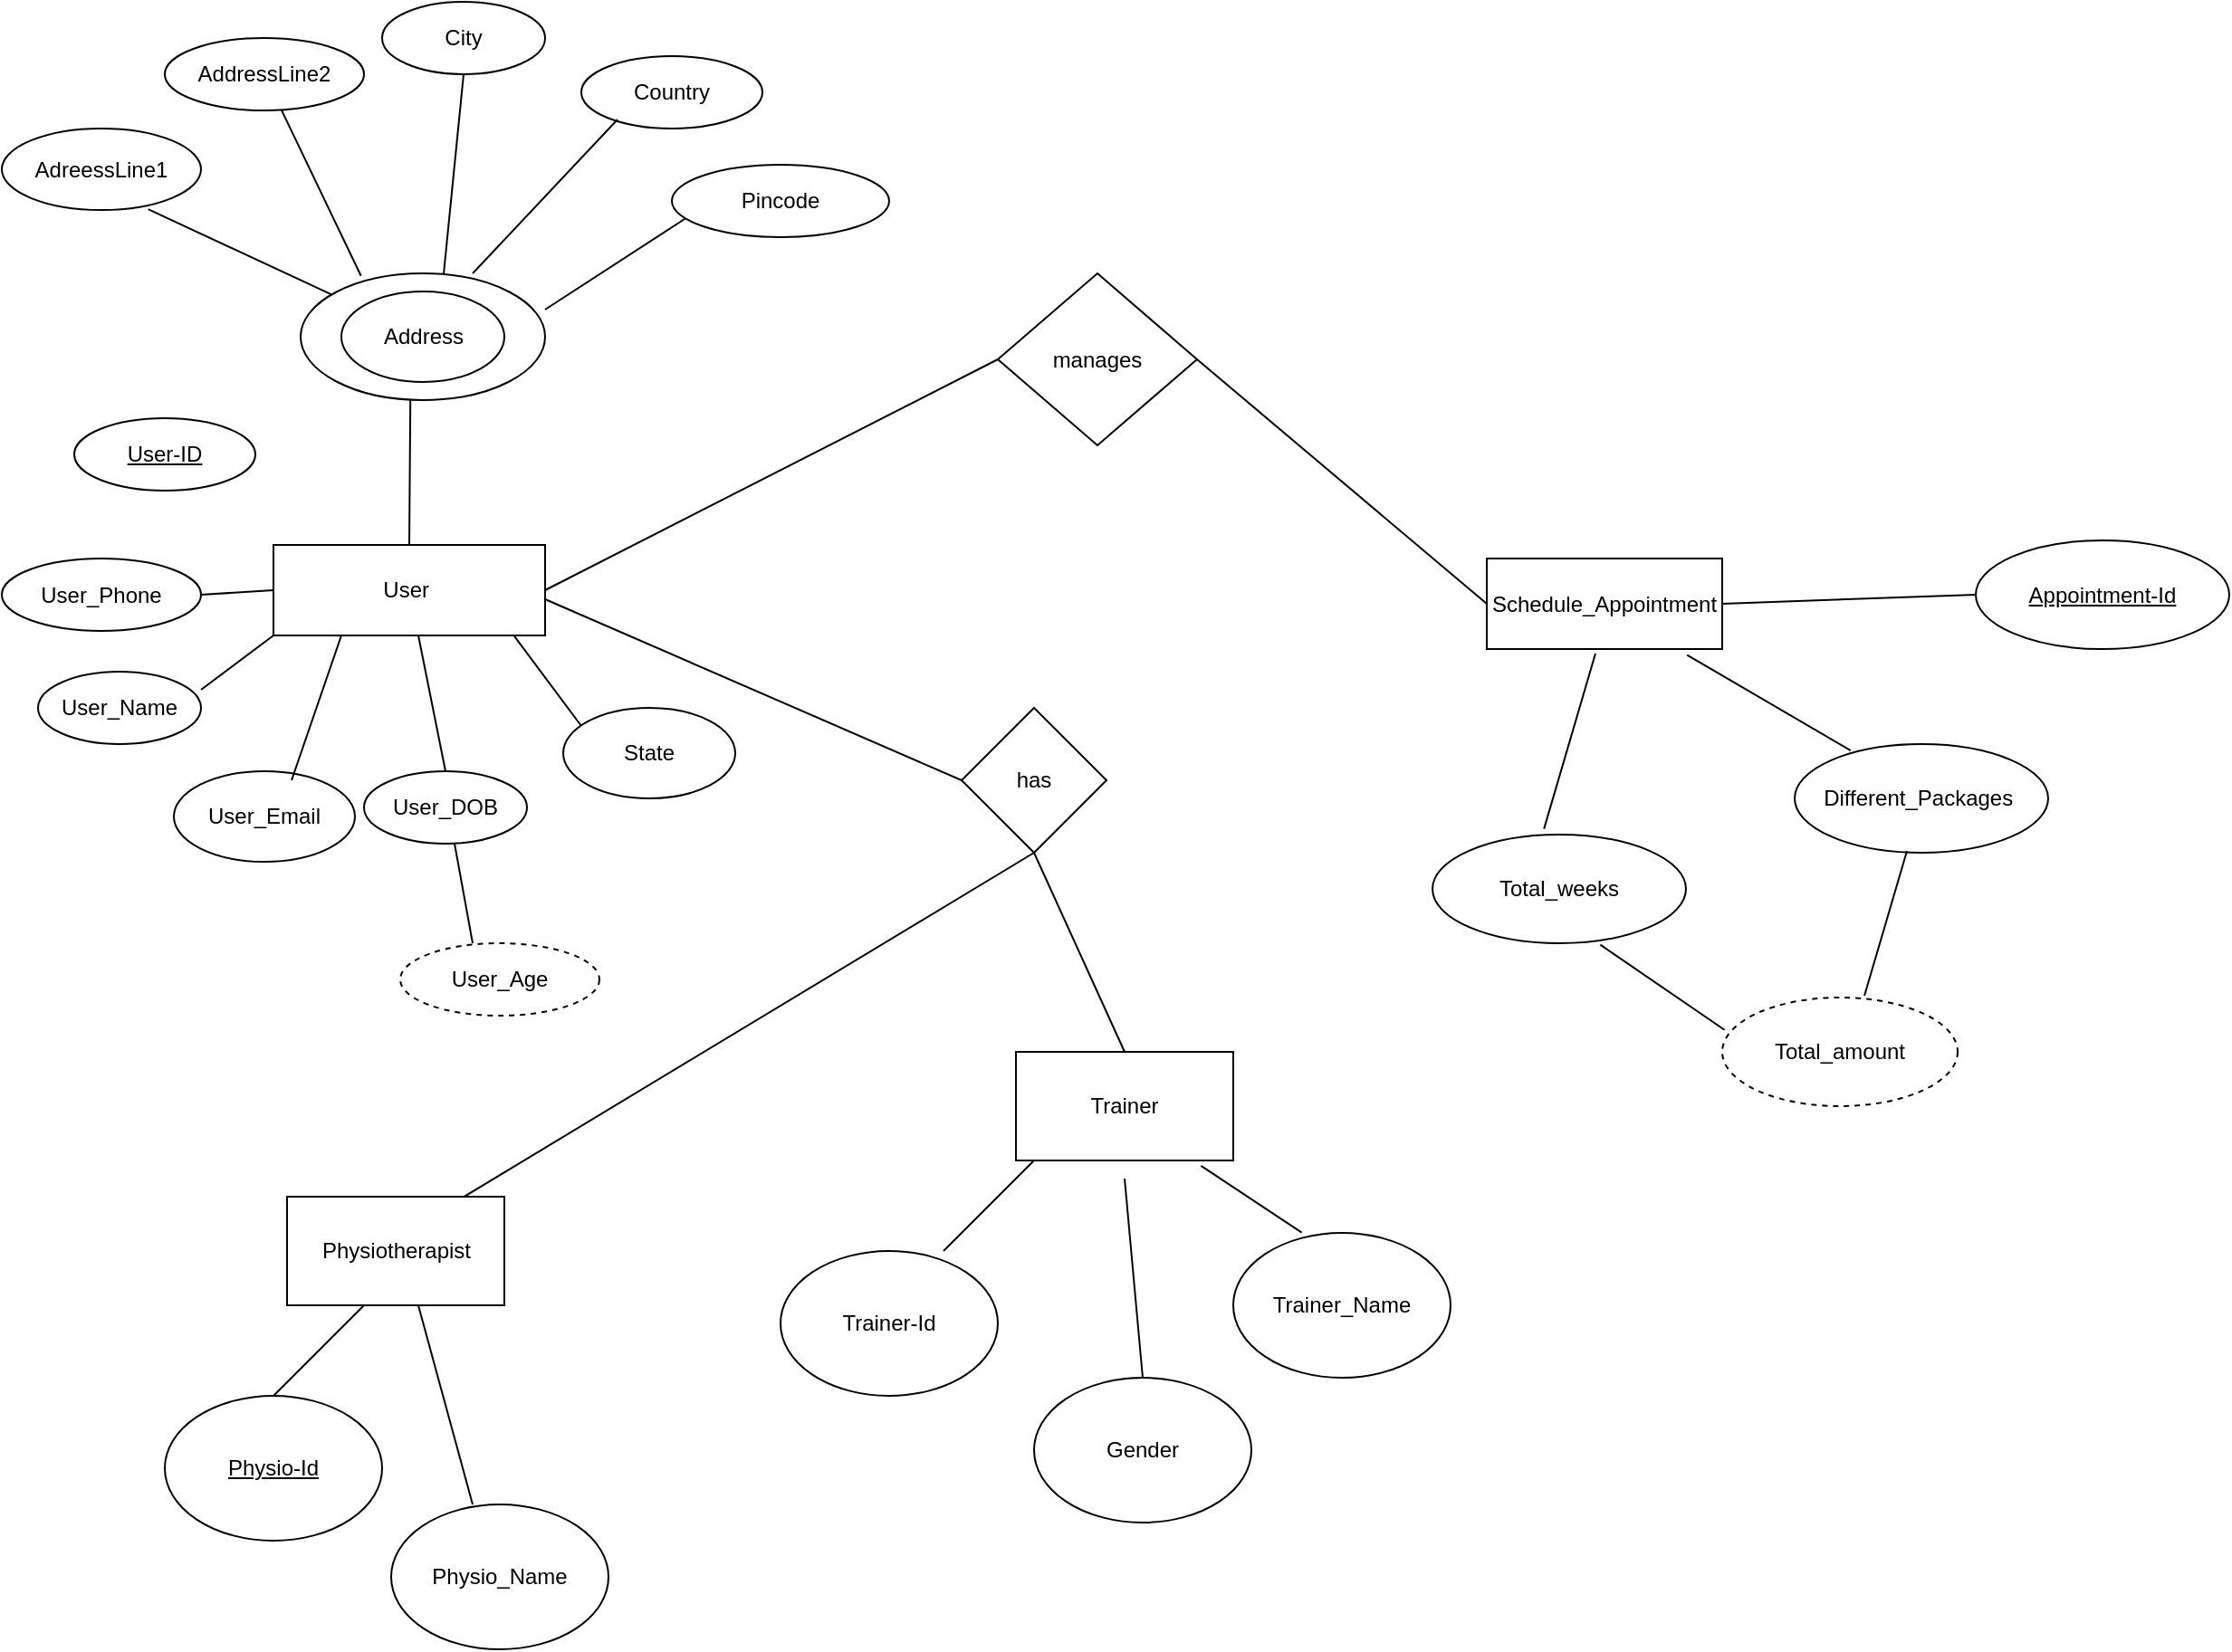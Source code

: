 <mxfile version="14.9.6" type="github">
  <diagram id="R2lEEEUBdFMjLlhIrx00" name="Page-1">
    <mxGraphModel dx="1483" dy="1881" grid="1" gridSize="10" guides="1" tooltips="1" connect="1" arrows="1" fold="1" page="1" pageScale="1" pageWidth="850" pageHeight="1100" math="0" shadow="0" extFonts="Permanent Marker^https://fonts.googleapis.com/css?family=Permanent+Marker">
      <root>
        <mxCell id="0" />
        <mxCell id="1" parent="0" />
        <mxCell id="iCBVlE0uI8_HjlMuSp3D-1" value="User&amp;nbsp;" style="rounded=0;whiteSpace=wrap;html=1;" vertex="1" parent="1">
          <mxGeometry x="180" y="110" width="150" height="50" as="geometry" />
        </mxCell>
        <mxCell id="iCBVlE0uI8_HjlMuSp3D-2" value="Schedule_Appointment" style="rounded=0;whiteSpace=wrap;html=1;" vertex="1" parent="1">
          <mxGeometry x="850" y="117.5" width="130" height="50" as="geometry" />
        </mxCell>
        <mxCell id="iCBVlE0uI8_HjlMuSp3D-3" value="User_Name" style="ellipse;whiteSpace=wrap;html=1;" vertex="1" parent="1">
          <mxGeometry x="50" y="180" width="90" height="40" as="geometry" />
        </mxCell>
        <mxCell id="iCBVlE0uI8_HjlMuSp3D-4" value="User_Email" style="ellipse;whiteSpace=wrap;html=1;" vertex="1" parent="1">
          <mxGeometry x="125" y="235" width="100" height="50" as="geometry" />
        </mxCell>
        <mxCell id="iCBVlE0uI8_HjlMuSp3D-5" value="User_DOB" style="ellipse;whiteSpace=wrap;html=1;" vertex="1" parent="1">
          <mxGeometry x="230" y="235" width="90" height="40" as="geometry" />
        </mxCell>
        <mxCell id="iCBVlE0uI8_HjlMuSp3D-6" value="User_Age" style="ellipse;whiteSpace=wrap;html=1;dashed=1;" vertex="1" parent="1">
          <mxGeometry x="250" y="330" width="110" height="40" as="geometry" />
        </mxCell>
        <mxCell id="iCBVlE0uI8_HjlMuSp3D-7" value="User_Phone" style="ellipse;whiteSpace=wrap;html=1;" vertex="1" parent="1">
          <mxGeometry x="30" y="117.5" width="110" height="40" as="geometry" />
        </mxCell>
        <mxCell id="iCBVlE0uI8_HjlMuSp3D-8" value="AdreessLine1" style="ellipse;whiteSpace=wrap;html=1;" vertex="1" parent="1">
          <mxGeometry x="30" y="-120" width="110" height="45" as="geometry" />
        </mxCell>
        <mxCell id="iCBVlE0uI8_HjlMuSp3D-9" value="AddressLine2" style="ellipse;whiteSpace=wrap;html=1;" vertex="1" parent="1">
          <mxGeometry x="120" y="-170" width="110" height="40" as="geometry" />
        </mxCell>
        <mxCell id="iCBVlE0uI8_HjlMuSp3D-10" value="City" style="ellipse;whiteSpace=wrap;html=1;" vertex="1" parent="1">
          <mxGeometry x="240" y="-190" width="90" height="40" as="geometry" />
        </mxCell>
        <mxCell id="iCBVlE0uI8_HjlMuSp3D-11" value="Country" style="ellipse;whiteSpace=wrap;html=1;" vertex="1" parent="1">
          <mxGeometry x="350" y="-160" width="100" height="40" as="geometry" />
        </mxCell>
        <mxCell id="iCBVlE0uI8_HjlMuSp3D-12" value="State" style="ellipse;whiteSpace=wrap;html=1;" vertex="1" parent="1">
          <mxGeometry x="340" y="200" width="95" height="50" as="geometry" />
        </mxCell>
        <mxCell id="iCBVlE0uI8_HjlMuSp3D-13" value="Pincode" style="ellipse;whiteSpace=wrap;html=1;" vertex="1" parent="1">
          <mxGeometry x="400" y="-100" width="120" height="40" as="geometry" />
        </mxCell>
        <mxCell id="iCBVlE0uI8_HjlMuSp3D-15" value="" style="endArrow=none;html=1;entryX=0;entryY=0.5;entryDx=0;entryDy=0;exitX=1;exitY=0.5;exitDx=0;exitDy=0;" edge="1" parent="1" source="iCBVlE0uI8_HjlMuSp3D-7" target="iCBVlE0uI8_HjlMuSp3D-1">
          <mxGeometry width="50" height="50" relative="1" as="geometry">
            <mxPoint x="140" y="150" as="sourcePoint" />
            <mxPoint x="190" y="100" as="targetPoint" />
          </mxGeometry>
        </mxCell>
        <mxCell id="iCBVlE0uI8_HjlMuSp3D-17" value="" style="endArrow=none;html=1;exitX=0.5;exitY=0;exitDx=0;exitDy=0;" edge="1" parent="1" source="iCBVlE0uI8_HjlMuSp3D-5">
          <mxGeometry width="50" height="50" relative="1" as="geometry">
            <mxPoint x="210" y="210" as="sourcePoint" />
            <mxPoint x="260" y="160" as="targetPoint" />
            <Array as="points" />
          </mxGeometry>
        </mxCell>
        <mxCell id="iCBVlE0uI8_HjlMuSp3D-18" value="" style="endArrow=none;html=1;entryX=0.25;entryY=1;entryDx=0;entryDy=0;exitX=0.65;exitY=0.1;exitDx=0;exitDy=0;exitPerimeter=0;" edge="1" parent="1" source="iCBVlE0uI8_HjlMuSp3D-4" target="iCBVlE0uI8_HjlMuSp3D-1">
          <mxGeometry width="50" height="50" relative="1" as="geometry">
            <mxPoint x="190" y="230" as="sourcePoint" />
            <mxPoint x="220" y="180" as="targetPoint" />
            <Array as="points" />
          </mxGeometry>
        </mxCell>
        <mxCell id="iCBVlE0uI8_HjlMuSp3D-19" value="" style="endArrow=none;html=1;entryX=0;entryY=1;entryDx=0;entryDy=0;" edge="1" parent="1" target="iCBVlE0uI8_HjlMuSp3D-1">
          <mxGeometry width="50" height="50" relative="1" as="geometry">
            <mxPoint x="140" y="190" as="sourcePoint" />
            <mxPoint x="180" y="130" as="targetPoint" />
          </mxGeometry>
        </mxCell>
        <mxCell id="iCBVlE0uI8_HjlMuSp3D-28" value="" style="endArrow=none;html=1;exitX=0.887;exitY=1.009;exitDx=0;exitDy=0;exitPerimeter=0;" edge="1" parent="1" source="iCBVlE0uI8_HjlMuSp3D-1">
          <mxGeometry width="50" height="50" relative="1" as="geometry">
            <mxPoint x="330" y="300" as="sourcePoint" />
            <mxPoint x="350" y="210" as="targetPoint" />
          </mxGeometry>
        </mxCell>
        <mxCell id="iCBVlE0uI8_HjlMuSp3D-29" value="" style="endArrow=none;html=1;" edge="1" parent="1">
          <mxGeometry width="50" height="50" relative="1" as="geometry">
            <mxPoint x="290" y="330" as="sourcePoint" />
            <mxPoint x="280" y="275" as="targetPoint" />
          </mxGeometry>
        </mxCell>
        <mxCell id="iCBVlE0uI8_HjlMuSp3D-35" value="manages" style="rhombus;whiteSpace=wrap;html=1;" vertex="1" parent="1">
          <mxGeometry x="580" y="-40" width="110" height="95" as="geometry" />
        </mxCell>
        <mxCell id="iCBVlE0uI8_HjlMuSp3D-36" value="" style="endArrow=none;html=1;entryX=0;entryY=0.5;entryDx=0;entryDy=0;exitX=1;exitY=0.5;exitDx=0;exitDy=0;" edge="1" parent="1" source="iCBVlE0uI8_HjlMuSp3D-35" target="iCBVlE0uI8_HjlMuSp3D-2">
          <mxGeometry width="50" height="50" relative="1" as="geometry">
            <mxPoint x="690" y="167.5" as="sourcePoint" />
            <mxPoint x="740" y="117.5" as="targetPoint" />
          </mxGeometry>
        </mxCell>
        <mxCell id="iCBVlE0uI8_HjlMuSp3D-37" value="" style="endArrow=none;html=1;exitX=1;exitY=0.5;exitDx=0;exitDy=0;entryX=0;entryY=0.5;entryDx=0;entryDy=0;" edge="1" parent="1" source="iCBVlE0uI8_HjlMuSp3D-1" target="iCBVlE0uI8_HjlMuSp3D-35">
          <mxGeometry width="50" height="50" relative="1" as="geometry">
            <mxPoint x="460" y="167.5" as="sourcePoint" />
            <mxPoint x="510" y="117.5" as="targetPoint" />
          </mxGeometry>
        </mxCell>
        <mxCell id="iCBVlE0uI8_HjlMuSp3D-42" value="&lt;u&gt;User-ID&lt;/u&gt;" style="ellipse;whiteSpace=wrap;html=1;" vertex="1" parent="1">
          <mxGeometry x="70" y="40" width="100" height="40" as="geometry" />
        </mxCell>
        <mxCell id="iCBVlE0uI8_HjlMuSp3D-56" value="" style="ellipse;whiteSpace=wrap;html=1;" vertex="1" parent="1">
          <mxGeometry x="195" y="-40" width="135" height="70" as="geometry" />
        </mxCell>
        <mxCell id="iCBVlE0uI8_HjlMuSp3D-57" value="Address" style="ellipse;whiteSpace=wrap;html=1;" vertex="1" parent="1">
          <mxGeometry x="217.5" y="-30" width="90" height="50" as="geometry" />
        </mxCell>
        <mxCell id="iCBVlE0uI8_HjlMuSp3D-58" value="" style="endArrow=none;html=1;entryX=0.06;entryY=0.747;entryDx=0;entryDy=0;entryPerimeter=0;" edge="1" parent="1" target="iCBVlE0uI8_HjlMuSp3D-13">
          <mxGeometry width="50" height="50" relative="1" as="geometry">
            <mxPoint x="330" y="-20" as="sourcePoint" />
            <mxPoint x="380" y="-70" as="targetPoint" />
          </mxGeometry>
        </mxCell>
        <mxCell id="iCBVlE0uI8_HjlMuSp3D-61" value="" style="endArrow=none;html=1;exitX=0.704;exitY=0;exitDx=0;exitDy=0;exitPerimeter=0;" edge="1" parent="1" source="iCBVlE0uI8_HjlMuSp3D-56">
          <mxGeometry width="50" height="50" relative="1" as="geometry">
            <mxPoint x="320" y="-75" as="sourcePoint" />
            <mxPoint x="370" y="-125" as="targetPoint" />
          </mxGeometry>
        </mxCell>
        <mxCell id="iCBVlE0uI8_HjlMuSp3D-63" value="" style="endArrow=none;html=1;entryX=0.5;entryY=1;entryDx=0;entryDy=0;exitX=0.585;exitY=0.009;exitDx=0;exitDy=0;exitPerimeter=0;" edge="1" parent="1" source="iCBVlE0uI8_HjlMuSp3D-56" target="iCBVlE0uI8_HjlMuSp3D-10">
          <mxGeometry width="50" height="50" relative="1" as="geometry">
            <mxPoint x="250" y="-100" as="sourcePoint" />
            <mxPoint x="300" y="-150" as="targetPoint" />
          </mxGeometry>
        </mxCell>
        <mxCell id="iCBVlE0uI8_HjlMuSp3D-64" value="" style="endArrow=none;html=1;entryX=0.247;entryY=0.02;entryDx=0;entryDy=0;entryPerimeter=0;" edge="1" parent="1" source="iCBVlE0uI8_HjlMuSp3D-9" target="iCBVlE0uI8_HjlMuSp3D-56">
          <mxGeometry width="50" height="50" relative="1" as="geometry">
            <mxPoint x="175" y="-80" as="sourcePoint" />
            <mxPoint x="175" y="-59.289" as="targetPoint" />
          </mxGeometry>
        </mxCell>
        <mxCell id="iCBVlE0uI8_HjlMuSp3D-65" value="" style="endArrow=none;html=1;exitX=0.735;exitY=0.991;exitDx=0;exitDy=0;exitPerimeter=0;" edge="1" parent="1" source="iCBVlE0uI8_HjlMuSp3D-8" target="iCBVlE0uI8_HjlMuSp3D-56">
          <mxGeometry width="50" height="50" relative="1" as="geometry">
            <mxPoint x="130" y="-20" as="sourcePoint" />
            <mxPoint x="180" y="-70" as="targetPoint" />
          </mxGeometry>
        </mxCell>
        <mxCell id="iCBVlE0uI8_HjlMuSp3D-66" value="" style="endArrow=none;html=1;entryX=0.449;entryY=0.991;entryDx=0;entryDy=0;exitX=0.5;exitY=0;exitDx=0;exitDy=0;entryPerimeter=0;" edge="1" parent="1" source="iCBVlE0uI8_HjlMuSp3D-1" target="iCBVlE0uI8_HjlMuSp3D-56">
          <mxGeometry width="50" height="50" relative="1" as="geometry">
            <mxPoint x="240" y="100" as="sourcePoint" />
            <mxPoint x="290" y="50" as="targetPoint" />
          </mxGeometry>
        </mxCell>
        <mxCell id="iCBVlE0uI8_HjlMuSp3D-69" value="Different_Packages&amp;nbsp;" style="ellipse;whiteSpace=wrap;html=1;" vertex="1" parent="1">
          <mxGeometry x="1020" y="220" width="140" height="60" as="geometry" />
        </mxCell>
        <mxCell id="iCBVlE0uI8_HjlMuSp3D-70" value="Total_weeks" style="ellipse;whiteSpace=wrap;html=1;" vertex="1" parent="1">
          <mxGeometry x="820" y="270" width="140" height="60" as="geometry" />
        </mxCell>
        <mxCell id="iCBVlE0uI8_HjlMuSp3D-71" value="Total_amount" style="ellipse;whiteSpace=wrap;html=1;dashed=1;" vertex="1" parent="1">
          <mxGeometry x="980" y="360" width="130" height="60" as="geometry" />
        </mxCell>
        <mxCell id="iCBVlE0uI8_HjlMuSp3D-76" value="&lt;u&gt;Appointment-Id&lt;/u&gt;" style="ellipse;whiteSpace=wrap;html=1;" vertex="1" parent="1">
          <mxGeometry x="1120" y="107.5" width="140" height="60" as="geometry" />
        </mxCell>
        <mxCell id="iCBVlE0uI8_HjlMuSp3D-80" value="Trainer-Id" style="ellipse;whiteSpace=wrap;html=1;gradientColor=none;" vertex="1" parent="1">
          <mxGeometry x="460" y="500" width="120" height="80" as="geometry" />
        </mxCell>
        <mxCell id="iCBVlE0uI8_HjlMuSp3D-81" value="Gender" style="ellipse;whiteSpace=wrap;html=1;gradientColor=none;" vertex="1" parent="1">
          <mxGeometry x="600" y="570" width="120" height="80" as="geometry" />
        </mxCell>
        <mxCell id="iCBVlE0uI8_HjlMuSp3D-83" style="edgeStyle=orthogonalEdgeStyle;rounded=0;orthogonalLoop=1;jettySize=auto;html=1;exitX=0.5;exitY=1;exitDx=0;exitDy=0;" edge="1" parent="1">
          <mxGeometry relative="1" as="geometry">
            <mxPoint x="650" y="460" as="sourcePoint" />
            <mxPoint x="650" y="460" as="targetPoint" />
          </mxGeometry>
        </mxCell>
        <mxCell id="iCBVlE0uI8_HjlMuSp3D-85" value="" style="endArrow=none;html=1;exitX=1;exitY=0.5;exitDx=0;exitDy=0;entryX=0;entryY=0.5;entryDx=0;entryDy=0;" edge="1" parent="1" source="iCBVlE0uI8_HjlMuSp3D-2" target="iCBVlE0uI8_HjlMuSp3D-76">
          <mxGeometry width="50" height="50" relative="1" as="geometry">
            <mxPoint x="1010" y="180" as="sourcePoint" />
            <mxPoint x="1060" y="130" as="targetPoint" />
          </mxGeometry>
        </mxCell>
        <mxCell id="iCBVlE0uI8_HjlMuSp3D-86" value="" style="endArrow=none;html=1;exitX=0.44;exitY=-0.053;exitDx=0;exitDy=0;exitPerimeter=0;" edge="1" parent="1" source="iCBVlE0uI8_HjlMuSp3D-70">
          <mxGeometry width="50" height="50" relative="1" as="geometry">
            <mxPoint x="860" y="230" as="sourcePoint" />
            <mxPoint x="910" y="170" as="targetPoint" />
          </mxGeometry>
        </mxCell>
        <mxCell id="iCBVlE0uI8_HjlMuSp3D-87" value="" style="endArrow=none;html=1;entryX=0.221;entryY=0.059;entryDx=0;entryDy=0;entryPerimeter=0;exitX=0.851;exitY=1.066;exitDx=0;exitDy=0;exitPerimeter=0;" edge="1" parent="1" source="iCBVlE0uI8_HjlMuSp3D-2" target="iCBVlE0uI8_HjlMuSp3D-69">
          <mxGeometry width="50" height="50" relative="1" as="geometry">
            <mxPoint x="970" y="180" as="sourcePoint" />
            <mxPoint x="1010" y="190" as="targetPoint" />
          </mxGeometry>
        </mxCell>
        <mxCell id="iCBVlE0uI8_HjlMuSp3D-88" value="" style="endArrow=none;html=1;exitX=0.662;exitY=1.014;exitDx=0;exitDy=0;exitPerimeter=0;entryX=0.01;entryY=0.298;entryDx=0;entryDy=0;entryPerimeter=0;" edge="1" parent="1" source="iCBVlE0uI8_HjlMuSp3D-70" target="iCBVlE0uI8_HjlMuSp3D-71">
          <mxGeometry width="50" height="50" relative="1" as="geometry">
            <mxPoint x="910" y="380" as="sourcePoint" />
            <mxPoint x="960" y="330" as="targetPoint" />
          </mxGeometry>
        </mxCell>
        <mxCell id="iCBVlE0uI8_HjlMuSp3D-89" value="" style="endArrow=none;html=1;exitX=0.604;exitY=-0.016;exitDx=0;exitDy=0;exitPerimeter=0;entryX=0.443;entryY=0.984;entryDx=0;entryDy=0;entryPerimeter=0;" edge="1" parent="1" source="iCBVlE0uI8_HjlMuSp3D-71" target="iCBVlE0uI8_HjlMuSp3D-69">
          <mxGeometry width="50" height="50" relative="1" as="geometry">
            <mxPoint x="1060" y="340" as="sourcePoint" />
            <mxPoint x="1110" y="290" as="targetPoint" />
          </mxGeometry>
        </mxCell>
        <mxCell id="iCBVlE0uI8_HjlMuSp3D-93" value="Trainer_Name" style="ellipse;whiteSpace=wrap;html=1;gradientColor=none;" vertex="1" parent="1">
          <mxGeometry x="710" y="490" width="120" height="80" as="geometry" />
        </mxCell>
        <mxCell id="iCBVlE0uI8_HjlMuSp3D-94" value="" style="endArrow=none;html=1;" edge="1" parent="1">
          <mxGeometry width="50" height="50" relative="1" as="geometry">
            <mxPoint x="550" y="500" as="sourcePoint" />
            <mxPoint x="600" y="450" as="targetPoint" />
          </mxGeometry>
        </mxCell>
        <mxCell id="iCBVlE0uI8_HjlMuSp3D-95" value="" style="endArrow=none;html=1;exitX=0.5;exitY=0;exitDx=0;exitDy=0;entryX=0.5;entryY=1;entryDx=0;entryDy=0;" edge="1" parent="1" source="iCBVlE0uI8_HjlMuSp3D-81">
          <mxGeometry width="50" height="50" relative="1" as="geometry">
            <mxPoint x="630" y="550" as="sourcePoint" />
            <mxPoint x="650" y="460" as="targetPoint" />
          </mxGeometry>
        </mxCell>
        <mxCell id="iCBVlE0uI8_HjlMuSp3D-96" value="" style="endArrow=none;html=1;exitX=0.315;exitY=-0.002;exitDx=0;exitDy=0;exitPerimeter=0;" edge="1" parent="1" source="iCBVlE0uI8_HjlMuSp3D-93">
          <mxGeometry width="50" height="50" relative="1" as="geometry">
            <mxPoint x="730" y="490" as="sourcePoint" />
            <mxPoint x="692.198" y="452.925" as="targetPoint" />
          </mxGeometry>
        </mxCell>
        <mxCell id="iCBVlE0uI8_HjlMuSp3D-97" value="has" style="rhombus;whiteSpace=wrap;html=1;gradientColor=none;" vertex="1" parent="1">
          <mxGeometry x="560" y="200" width="80" height="80" as="geometry" />
        </mxCell>
        <mxCell id="iCBVlE0uI8_HjlMuSp3D-98" value="" style="endArrow=none;html=1;entryX=0;entryY=0.5;entryDx=0;entryDy=0;" edge="1" parent="1" target="iCBVlE0uI8_HjlMuSp3D-97">
          <mxGeometry width="50" height="50" relative="1" as="geometry">
            <mxPoint x="330" y="140" as="sourcePoint" />
            <mxPoint x="490" y="140" as="targetPoint" />
          </mxGeometry>
        </mxCell>
        <mxCell id="iCBVlE0uI8_HjlMuSp3D-99" value="" style="endArrow=none;html=1;exitX=0.5;exitY=0;exitDx=0;exitDy=0;entryX=0.5;entryY=1;entryDx=0;entryDy=0;" edge="1" parent="1" target="iCBVlE0uI8_HjlMuSp3D-97">
          <mxGeometry width="50" height="50" relative="1" as="geometry">
            <mxPoint x="650" y="390" as="sourcePoint" />
            <mxPoint x="650" y="300" as="targetPoint" />
          </mxGeometry>
        </mxCell>
        <mxCell id="iCBVlE0uI8_HjlMuSp3D-101" value="" style="endArrow=none;html=1;exitX=1;exitY=0;exitDx=0;exitDy=0;entryX=0.5;entryY=1;entryDx=0;entryDy=0;" edge="1" parent="1" target="iCBVlE0uI8_HjlMuSp3D-97">
          <mxGeometry width="50" height="50" relative="1" as="geometry">
            <mxPoint x="282.426" y="471.716" as="sourcePoint" />
            <mxPoint x="350" y="420" as="targetPoint" />
          </mxGeometry>
        </mxCell>
        <mxCell id="iCBVlE0uI8_HjlMuSp3D-102" value="Trainer" style="rounded=0;whiteSpace=wrap;html=1;gradientColor=none;" vertex="1" parent="1">
          <mxGeometry x="590" y="390" width="120" height="60" as="geometry" />
        </mxCell>
        <mxCell id="iCBVlE0uI8_HjlMuSp3D-103" value="Physiotherapist" style="rounded=0;whiteSpace=wrap;html=1;gradientColor=none;" vertex="1" parent="1">
          <mxGeometry x="187.5" y="470" width="120" height="60" as="geometry" />
        </mxCell>
        <mxCell id="iCBVlE0uI8_HjlMuSp3D-105" value="&lt;u&gt;Physio-Id&lt;/u&gt;" style="ellipse;whiteSpace=wrap;html=1;gradientColor=none;" vertex="1" parent="1">
          <mxGeometry x="120" y="580" width="120" height="80" as="geometry" />
        </mxCell>
        <mxCell id="iCBVlE0uI8_HjlMuSp3D-106" value="" style="endArrow=none;html=1;" edge="1" parent="1">
          <mxGeometry width="50" height="50" relative="1" as="geometry">
            <mxPoint x="180" y="580" as="sourcePoint" />
            <mxPoint x="230" y="530" as="targetPoint" />
          </mxGeometry>
        </mxCell>
        <mxCell id="iCBVlE0uI8_HjlMuSp3D-107" value="Physio_Name" style="ellipse;whiteSpace=wrap;html=1;gradientColor=none;" vertex="1" parent="1">
          <mxGeometry x="245" y="640" width="120" height="80" as="geometry" />
        </mxCell>
        <mxCell id="iCBVlE0uI8_HjlMuSp3D-108" value="" style="endArrow=none;html=1;entryX=0.604;entryY=1;entryDx=0;entryDy=0;entryPerimeter=0;exitX=0.375;exitY=0;exitDx=0;exitDy=0;exitPerimeter=0;" edge="1" parent="1" source="iCBVlE0uI8_HjlMuSp3D-107" target="iCBVlE0uI8_HjlMuSp3D-103">
          <mxGeometry width="50" height="50" relative="1" as="geometry">
            <mxPoint x="280" y="630" as="sourcePoint" />
            <mxPoint x="330" y="580" as="targetPoint" />
          </mxGeometry>
        </mxCell>
      </root>
    </mxGraphModel>
  </diagram>
</mxfile>
